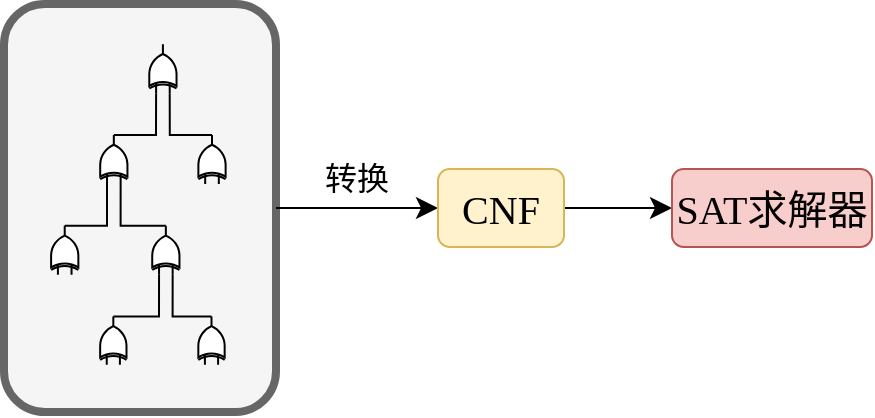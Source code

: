 <mxfile version="24.9.1">
  <diagram name="第 1 页" id="tqdqbqpkBZ1-99GNEi0h">
    <mxGraphModel dx="499" dy="422" grid="0" gridSize="10" guides="1" tooltips="1" connect="1" arrows="1" fold="1" page="0" pageScale="1" pageWidth="827" pageHeight="1169" math="0" shadow="0">
      <root>
        <mxCell id="0" />
        <mxCell id="1" parent="0" />
        <mxCell id="66kLVEGjI1j4hBiu9Z6x-17" value="" style="group" vertex="1" connectable="0" parent="1">
          <mxGeometry x="68" y="107" width="113" height="183" as="geometry" />
        </mxCell>
        <mxCell id="66kLVEGjI1j4hBiu9Z6x-16" value="" style="rounded=1;whiteSpace=wrap;html=1;fillColor=#f5f5f5;fontColor=#333333;strokeColor=#666666;strokeWidth=4;" vertex="1" parent="66kLVEGjI1j4hBiu9Z6x-17">
          <mxGeometry x="-23" y="-21" width="136" height="204" as="geometry" />
        </mxCell>
        <mxCell id="66kLVEGjI1j4hBiu9Z6x-1" value="" style="verticalLabelPosition=bottom;shadow=0;dashed=0;align=center;html=1;verticalAlign=top;shape=mxgraph.electrical.logic_gates.logic_gate;operation=xor;rotation=-90;" vertex="1" parent="66kLVEGjI1j4hBiu9Z6x-17">
          <mxGeometry x="44.18" y="4.54" width="24.545" height="13.619" as="geometry" />
        </mxCell>
        <mxCell id="66kLVEGjI1j4hBiu9Z6x-2" value="" style="verticalLabelPosition=bottom;shadow=0;dashed=0;align=center;html=1;verticalAlign=top;shape=mxgraph.electrical.logic_gates.logic_gate;operation=xor;rotation=-90;" vertex="1" parent="66kLVEGjI1j4hBiu9Z6x-17">
          <mxGeometry x="19.636" y="49.935" width="24.545" height="13.619" as="geometry" />
        </mxCell>
        <mxCell id="66kLVEGjI1j4hBiu9Z6x-3" value="" style="verticalLabelPosition=bottom;shadow=0;dashed=0;align=center;html=1;verticalAlign=top;shape=mxgraph.electrical.logic_gates.logic_gate;operation=xor;rotation=-90;" vertex="1" parent="66kLVEGjI1j4hBiu9Z6x-17">
          <mxGeometry x="68.725" y="49.935" width="24.545" height="13.619" as="geometry" />
        </mxCell>
        <mxCell id="66kLVEGjI1j4hBiu9Z6x-4" value="" style="verticalLabelPosition=bottom;shadow=0;dashed=0;align=center;html=1;verticalAlign=top;shape=mxgraph.electrical.logic_gates.logic_gate;operation=xor;rotation=-90;" vertex="1" parent="66kLVEGjI1j4hBiu9Z6x-17">
          <mxGeometry x="-4.909" y="95.331" width="24.545" height="13.619" as="geometry" />
        </mxCell>
        <mxCell id="66kLVEGjI1j4hBiu9Z6x-5" value="" style="verticalLabelPosition=bottom;shadow=0;dashed=0;align=center;html=1;verticalAlign=top;shape=mxgraph.electrical.logic_gates.logic_gate;operation=xor;rotation=-90;" vertex="1" parent="66kLVEGjI1j4hBiu9Z6x-17">
          <mxGeometry x="45.653" y="95.331" width="24.545" height="13.619" as="geometry" />
        </mxCell>
        <mxCell id="66kLVEGjI1j4hBiu9Z6x-6" value="" style="verticalLabelPosition=bottom;shadow=0;dashed=0;align=center;html=1;verticalAlign=top;shape=mxgraph.electrical.logic_gates.logic_gate;operation=xor;rotation=-90;" vertex="1" parent="66kLVEGjI1j4hBiu9Z6x-17">
          <mxGeometry x="19.636" y="140.726" width="24.054" height="13.165" as="geometry" />
        </mxCell>
        <mxCell id="66kLVEGjI1j4hBiu9Z6x-7" value="" style="verticalLabelPosition=bottom;shadow=0;dashed=0;align=center;html=1;verticalAlign=top;shape=mxgraph.electrical.logic_gates.logic_gate;operation=xor;rotation=-90;" vertex="1" parent="66kLVEGjI1j4hBiu9Z6x-17">
          <mxGeometry x="68.725" y="140.726" width="24.054" height="13.165" as="geometry" />
        </mxCell>
        <mxCell id="66kLVEGjI1j4hBiu9Z6x-8" style="edgeStyle=orthogonalEdgeStyle;rounded=0;orthogonalLoop=1;jettySize=auto;html=1;exitX=1;exitY=0.5;exitDx=0;exitDy=0;exitPerimeter=0;entryX=0;entryY=0.25;entryDx=0;entryDy=0;entryPerimeter=0;fontSize=12;startSize=8;endSize=8;endArrow=none;endFill=0;" edge="1" parent="66kLVEGjI1j4hBiu9Z6x-17" source="66kLVEGjI1j4hBiu9Z6x-2" target="66kLVEGjI1j4hBiu9Z6x-1">
          <mxGeometry relative="1" as="geometry" />
        </mxCell>
        <mxCell id="66kLVEGjI1j4hBiu9Z6x-9" style="edgeStyle=orthogonalEdgeStyle;rounded=0;orthogonalLoop=1;jettySize=auto;html=1;exitX=1;exitY=0.5;exitDx=0;exitDy=0;exitPerimeter=0;entryX=0;entryY=0.75;entryDx=0;entryDy=0;entryPerimeter=0;fontSize=12;startSize=8;endSize=8;endArrow=none;endFill=0;" edge="1" parent="66kLVEGjI1j4hBiu9Z6x-17" source="66kLVEGjI1j4hBiu9Z6x-3" target="66kLVEGjI1j4hBiu9Z6x-1">
          <mxGeometry relative="1" as="geometry" />
        </mxCell>
        <mxCell id="66kLVEGjI1j4hBiu9Z6x-10" style="edgeStyle=orthogonalEdgeStyle;rounded=0;orthogonalLoop=1;jettySize=auto;html=1;exitX=1;exitY=0.5;exitDx=0;exitDy=0;exitPerimeter=0;entryX=0;entryY=0.25;entryDx=0;entryDy=0;entryPerimeter=0;fontSize=12;startSize=8;endSize=8;endArrow=none;endFill=0;" edge="1" parent="66kLVEGjI1j4hBiu9Z6x-17" source="66kLVEGjI1j4hBiu9Z6x-4" target="66kLVEGjI1j4hBiu9Z6x-2">
          <mxGeometry relative="1" as="geometry" />
        </mxCell>
        <mxCell id="66kLVEGjI1j4hBiu9Z6x-12" style="edgeStyle=orthogonalEdgeStyle;rounded=0;orthogonalLoop=1;jettySize=auto;html=1;exitX=1;exitY=0.5;exitDx=0;exitDy=0;exitPerimeter=0;entryX=0;entryY=0.25;entryDx=0;entryDy=0;entryPerimeter=0;fontSize=12;startSize=8;endSize=8;endArrow=none;endFill=0;" edge="1" parent="66kLVEGjI1j4hBiu9Z6x-17" source="66kLVEGjI1j4hBiu9Z6x-6" target="66kLVEGjI1j4hBiu9Z6x-5">
          <mxGeometry relative="1" as="geometry" />
        </mxCell>
        <mxCell id="66kLVEGjI1j4hBiu9Z6x-13" style="edgeStyle=orthogonalEdgeStyle;rounded=0;orthogonalLoop=1;jettySize=auto;html=1;exitX=1;exitY=0.5;exitDx=0;exitDy=0;exitPerimeter=0;entryX=0;entryY=0.75;entryDx=0;entryDy=0;entryPerimeter=0;fontSize=12;startSize=8;endSize=8;endArrow=none;endFill=0;" edge="1" parent="66kLVEGjI1j4hBiu9Z6x-17" source="66kLVEGjI1j4hBiu9Z6x-7" target="66kLVEGjI1j4hBiu9Z6x-5">
          <mxGeometry relative="1" as="geometry" />
        </mxCell>
        <mxCell id="66kLVEGjI1j4hBiu9Z6x-15" style="edgeStyle=orthogonalEdgeStyle;rounded=0;orthogonalLoop=1;jettySize=auto;html=1;exitX=1;exitY=0.5;exitDx=0;exitDy=0;exitPerimeter=0;entryX=0;entryY=0.75;entryDx=0;entryDy=0;entryPerimeter=0;fontSize=12;startSize=8;endSize=8;endArrow=none;endFill=0;" edge="1" parent="66kLVEGjI1j4hBiu9Z6x-17" source="66kLVEGjI1j4hBiu9Z6x-5" target="66kLVEGjI1j4hBiu9Z6x-2">
          <mxGeometry relative="1" as="geometry" />
        </mxCell>
        <mxCell id="66kLVEGjI1j4hBiu9Z6x-19" style="edgeStyle=none;curved=1;rounded=0;orthogonalLoop=1;jettySize=auto;html=1;entryX=1;entryY=0.5;entryDx=0;entryDy=0;fontSize=12;startSize=8;endSize=8;" edge="1" parent="66kLVEGjI1j4hBiu9Z6x-17" source="66kLVEGjI1j4hBiu9Z6x-16" target="66kLVEGjI1j4hBiu9Z6x-16">
          <mxGeometry relative="1" as="geometry" />
        </mxCell>
        <mxCell id="66kLVEGjI1j4hBiu9Z6x-18" value="" style="endArrow=classic;html=1;rounded=0;fontSize=12;startSize=8;endSize=8;curved=1;exitX=1;exitY=0.5;exitDx=0;exitDy=0;entryX=0;entryY=0.5;entryDx=0;entryDy=0;" edge="1" parent="1" source="66kLVEGjI1j4hBiu9Z6x-16" target="66kLVEGjI1j4hBiu9Z6x-20">
          <mxGeometry width="50" height="50" relative="1" as="geometry">
            <mxPoint x="208" y="193" as="sourcePoint" />
            <mxPoint x="256" y="188" as="targetPoint" />
          </mxGeometry>
        </mxCell>
        <mxCell id="66kLVEGjI1j4hBiu9Z6x-23" style="edgeStyle=none;curved=1;rounded=0;orthogonalLoop=1;jettySize=auto;html=1;exitX=1;exitY=0.5;exitDx=0;exitDy=0;entryX=0;entryY=0.5;entryDx=0;entryDy=0;fontSize=12;startSize=8;endSize=8;" edge="1" parent="1" source="66kLVEGjI1j4hBiu9Z6x-20" target="66kLVEGjI1j4hBiu9Z6x-22">
          <mxGeometry relative="1" as="geometry" />
        </mxCell>
        <mxCell id="66kLVEGjI1j4hBiu9Z6x-20" value="&lt;font style=&quot;font-size: 20px;&quot;&gt;CNF&lt;/font&gt;" style="rounded=1;whiteSpace=wrap;html=1;fillColor=#fff2cc;strokeColor=#d6b656;fontFamily=Times New Roman;" vertex="1" parent="1">
          <mxGeometry x="262" y="168.5" width="63" height="39" as="geometry" />
        </mxCell>
        <mxCell id="66kLVEGjI1j4hBiu9Z6x-21" value="转换" style="text;html=1;align=center;verticalAlign=middle;resizable=0;points=[];autosize=1;strokeColor=none;fillColor=none;fontSize=16;fontFamily=宋体;" vertex="1" parent="1">
          <mxGeometry x="195.5" y="157.5" width="50" height="31" as="geometry" />
        </mxCell>
        <mxCell id="66kLVEGjI1j4hBiu9Z6x-22" value="&lt;font face=&quot;Times New Roman&quot; style=&quot;font-size: 20px;&quot;&gt;SAT&lt;/font&gt;&lt;font face=&quot;宋体&quot; style=&quot;font-size: 20px;&quot;&gt;求解器&lt;/font&gt;" style="rounded=1;whiteSpace=wrap;html=1;fillColor=#f8cecc;strokeColor=#b85450;fontFamily=Times New Roman;" vertex="1" parent="1">
          <mxGeometry x="379" y="168.5" width="100" height="39" as="geometry" />
        </mxCell>
      </root>
    </mxGraphModel>
  </diagram>
</mxfile>
